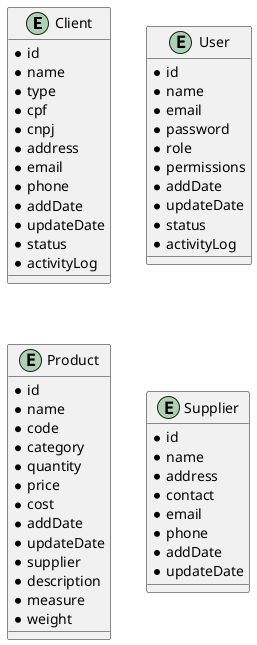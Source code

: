@startuml
entity Client {
    * id
    * name
    * type
    * cpf
    * cnpj
    * address
    * email
    * phone
    * addDate
    * updateDate
    * status
    * activityLog
}

entity User {
    * id
    * name
    * email
    * password
    * role
    * permissions
    * addDate
    * updateDate
    * status
    * activityLog
}

entity Product {
    * id
    * name
    * code
    * category
    * quantity
    * price
    * cost
    * addDate
    * updateDate
    * supplier
    * description
    * measure
    * weight
}

entity Supplier {
    * id
    * name
    * address
    * contact
    * email
    * phone
    * addDate
    * updateDate
}

' Um produto pode ter varios fornecedores, e um fornecedor pode fornecer varios produtos
' Um Cliente pode comprar varios Produtos, e um produto pode ser comprado por varios clientes

@enduml